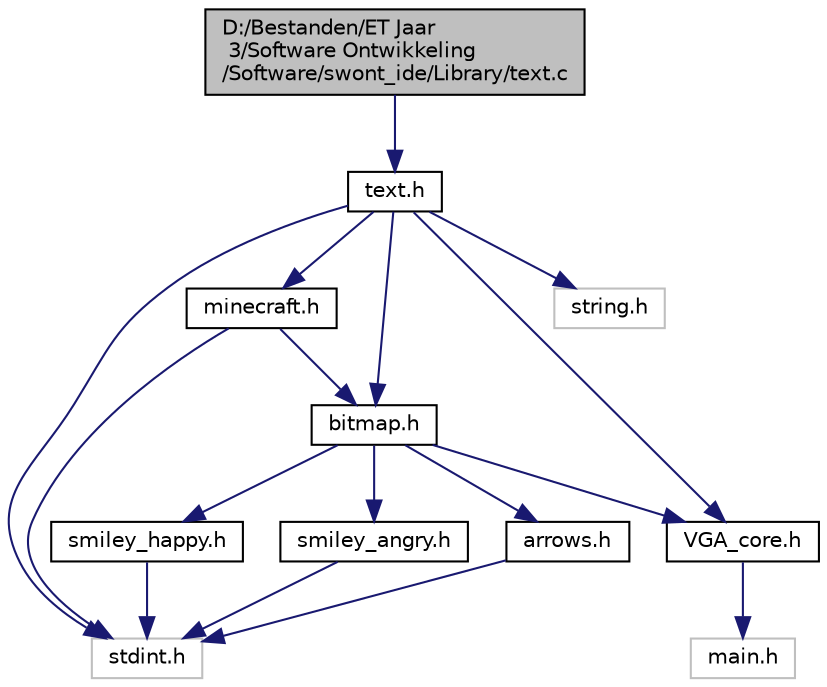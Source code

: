 digraph "D:/Bestanden/ET Jaar 3/Software Ontwikkeling/Software/swont_ide/Library/text.c"
{
 // LATEX_PDF_SIZE
  edge [fontname="Helvetica",fontsize="10",labelfontname="Helvetica",labelfontsize="10"];
  node [fontname="Helvetica",fontsize="10",shape=record];
  Node1 [label="D:/Bestanden/ET Jaar\l 3/Software Ontwikkeling\l/Software/swont_ide/Library/text.c",height=0.2,width=0.4,color="black", fillcolor="grey75", style="filled", fontcolor="black",tooltip=" "];
  Node1 -> Node2 [color="midnightblue",fontsize="10",style="solid",fontname="Helvetica"];
  Node2 [label="text.h",height=0.2,width=0.4,color="black", fillcolor="white", style="filled",URL="$text_8h.html",tooltip="This file contains all the needed defines for the text-drawing functions."];
  Node2 -> Node3 [color="midnightblue",fontsize="10",style="solid",fontname="Helvetica"];
  Node3 [label="stdint.h",height=0.2,width=0.4,color="grey75", fillcolor="white", style="filled",tooltip=" "];
  Node2 -> Node4 [color="midnightblue",fontsize="10",style="solid",fontname="Helvetica"];
  Node4 [label="string.h",height=0.2,width=0.4,color="grey75", fillcolor="white", style="filled",tooltip=" "];
  Node2 -> Node5 [color="midnightblue",fontsize="10",style="solid",fontname="Helvetica"];
  Node5 [label="VGA_core.h",height=0.2,width=0.4,color="black", fillcolor="white", style="filled",URL="$_v_g_a__core_8h.html",tooltip="This file is the headerfile of VGA_core.c."];
  Node5 -> Node6 [color="midnightblue",fontsize="10",style="solid",fontname="Helvetica"];
  Node6 [label="main.h",height=0.2,width=0.4,color="grey75", fillcolor="white", style="filled",tooltip=" "];
  Node2 -> Node7 [color="midnightblue",fontsize="10",style="solid",fontname="Helvetica"];
  Node7 [label="minecraft.h",height=0.2,width=0.4,color="black", fillcolor="white", style="filled",URL="$minecraft_8h.html",tooltip="This file contains all the needed defines for the Minecraft font. This font supports both upper,..."];
  Node7 -> Node3 [color="midnightblue",fontsize="10",style="solid",fontname="Helvetica"];
  Node7 -> Node8 [color="midnightblue",fontsize="10",style="solid",fontname="Helvetica"];
  Node8 [label="bitmap.h",height=0.2,width=0.4,color="black", fillcolor="white", style="filled",URL="$bitmap_8h.html",tooltip="This file is the headerfile of bitmap.c."];
  Node8 -> Node5 [color="midnightblue",fontsize="10",style="solid",fontname="Helvetica"];
  Node8 -> Node9 [color="midnightblue",fontsize="10",style="solid",fontname="Helvetica"];
  Node9 [label="smiley_happy.h",height=0.2,width=0.4,color="black", fillcolor="white", style="filled",URL="$smiley__happy_8h.html",tooltip="This file contains all the needed defines for the 'smiley_happy' bitmap."];
  Node9 -> Node3 [color="midnightblue",fontsize="10",style="solid",fontname="Helvetica"];
  Node8 -> Node10 [color="midnightblue",fontsize="10",style="solid",fontname="Helvetica"];
  Node10 [label="smiley_angry.h",height=0.2,width=0.4,color="black", fillcolor="white", style="filled",URL="$smiley__angry_8h.html",tooltip="This file contains the smiley_angry pixel data. This data can be used in combination with the functio..."];
  Node10 -> Node3 [color="midnightblue",fontsize="10",style="solid",fontname="Helvetica"];
  Node8 -> Node11 [color="midnightblue",fontsize="10",style="solid",fontname="Helvetica"];
  Node11 [label="arrows.h",height=0.2,width=0.4,color="black", fillcolor="white", style="filled",URL="$arrows_8h.html",tooltip="This file contains all the needed defines for the different arrow bitmaps."];
  Node11 -> Node3 [color="midnightblue",fontsize="10",style="solid",fontname="Helvetica"];
  Node2 -> Node8 [color="midnightblue",fontsize="10",style="solid",fontname="Helvetica"];
}
